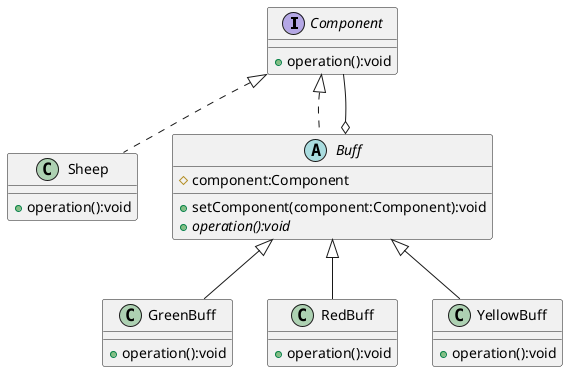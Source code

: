 @startuml
'https://plantuml.com/class-diagram

interface Component {
    +operation():void
}

class Sheep implements Component {
    +operation():void
}

abstract class Buff implements Component {
    #component:Component
    +setComponent(component:Component):void
    +{abstract}operation():void
}

class GreenBuff extends Buff {
    +operation():void
}

class RedBuff extends Buff {
    +operation():void
}

class YellowBuff extends Buff {
    +operation():void
}

Buff o-- Component

@enduml